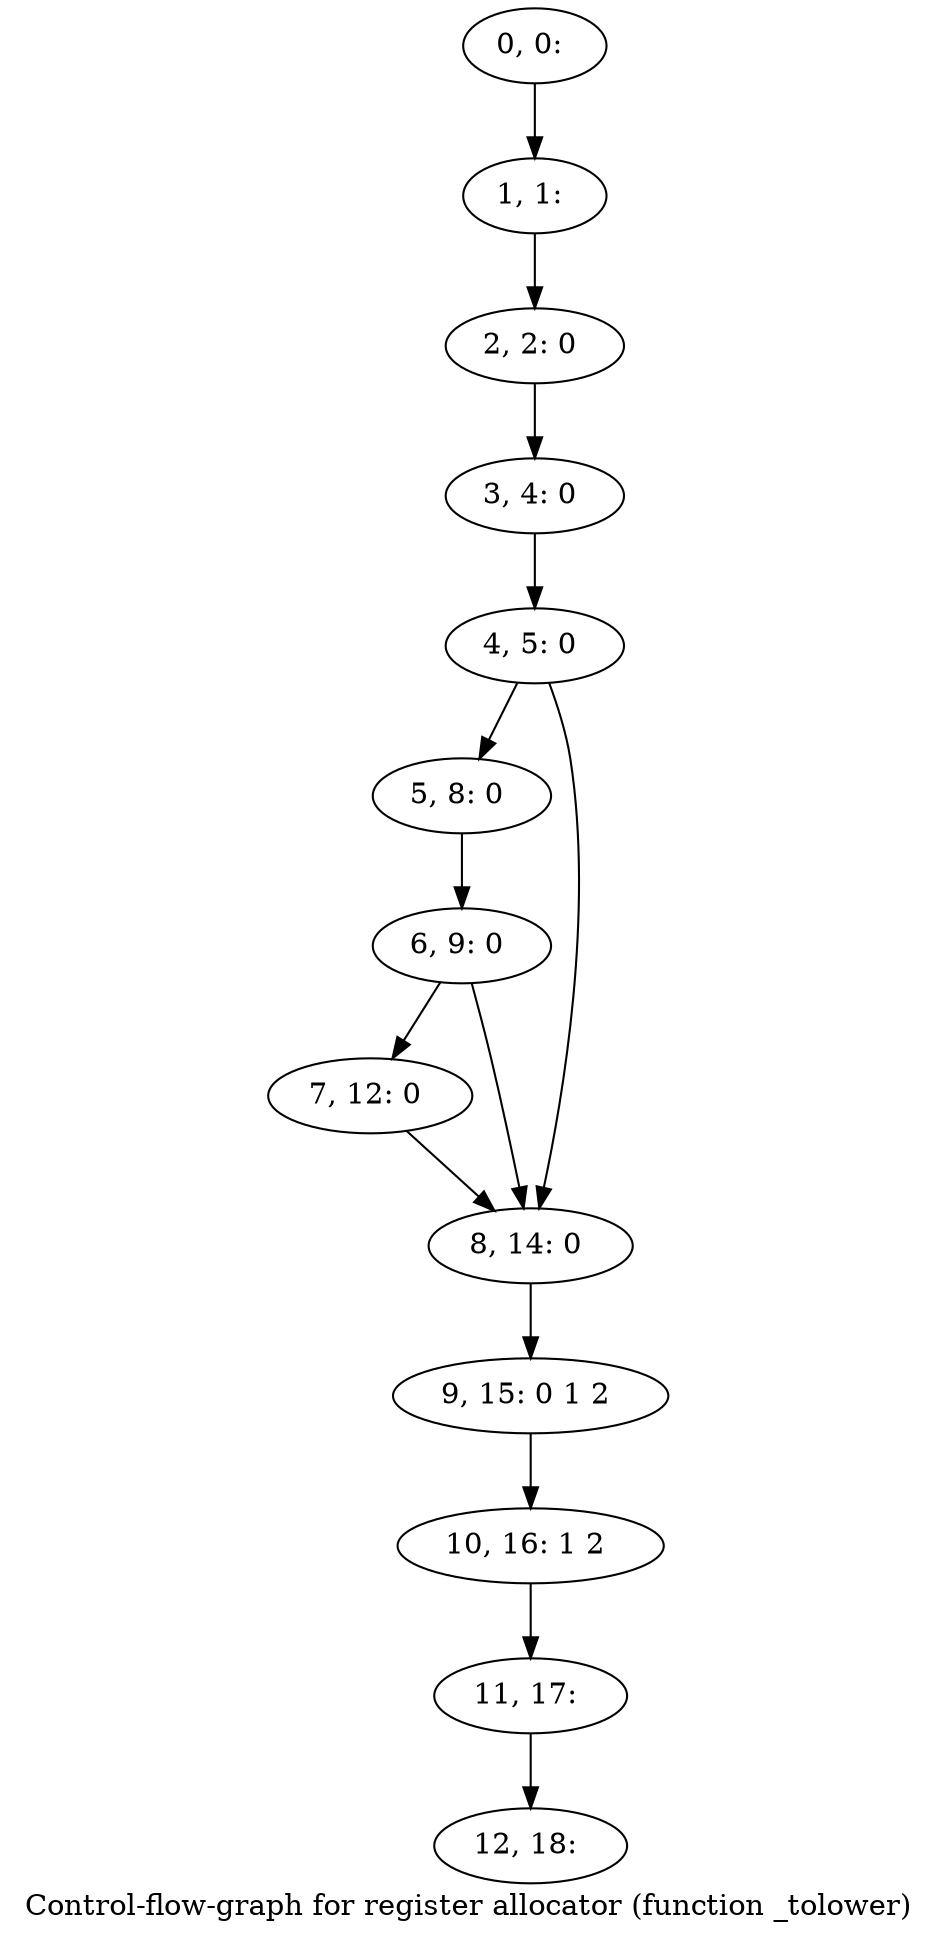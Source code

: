 digraph G {
graph [label="Control-flow-graph for register allocator (function _tolower)"]
0[label="0, 0: "];
1[label="1, 1: "];
2[label="2, 2: 0 "];
3[label="3, 4: 0 "];
4[label="4, 5: 0 "];
5[label="5, 8: 0 "];
6[label="6, 9: 0 "];
7[label="7, 12: 0 "];
8[label="8, 14: 0 "];
9[label="9, 15: 0 1 2 "];
10[label="10, 16: 1 2 "];
11[label="11, 17: "];
12[label="12, 18: "];
0->1 ;
1->2 ;
2->3 ;
3->4 ;
4->5 ;
4->8 ;
5->6 ;
6->7 ;
6->8 ;
7->8 ;
8->9 ;
9->10 ;
10->11 ;
11->12 ;
}
